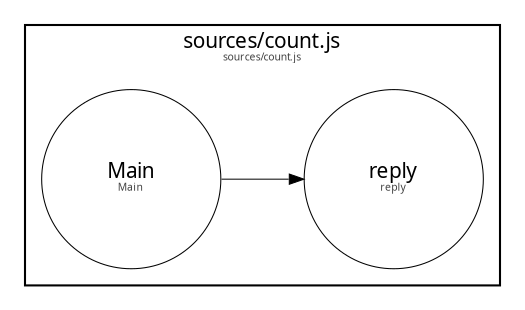 digraph G {

  graph [ fontname="HelveticaNeue-Thin", fontcolor=black, fontsize=10, rankdir=LR ];
  node [ fontname="HelveticaNeue-Thin", fontcolor=black, fontsize=10, penwidth=0.5 shape=circle, fixedsize=true, width=1.2, height=1.2 ];
  edge [ fontname="HelveticaNeue-Thin", fontcolor=black, fontsize=10, penwidth=0.5 splines=line, arrowsize=0.7 ];

  subgraph cluster_isourcescount_js {

   label = <sources/count.js<br/><font color="#404040" point-size="5">sources/count.js</font>>;

    ireply [label=<reply<br/><font color="#404040" point-size="5">reply</font>>]
    iMain [label=<Main<br/><font color="#404040" point-size="5">Main</font>>]

    iMain -> ireply [label=<<table border="0" cellspacing="0" cellborder="0"><tr><td align="left"></td></tr></table>>]
  }

}
